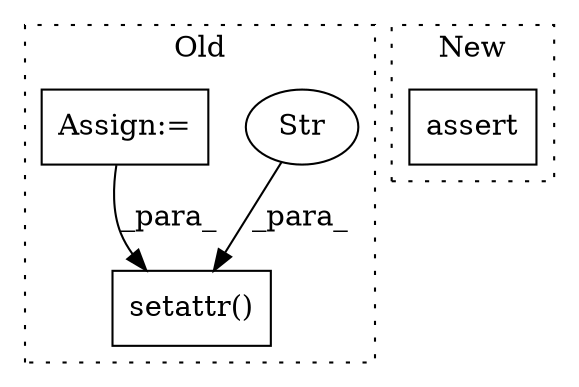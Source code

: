 digraph G {
subgraph cluster0 {
1 [label="setattr()" a="75" s="2066,2110" l="20,1" shape="box"];
3 [label="Str" a="66" s="2095" l="5" shape="ellipse"];
4 [label="Assign:=" a="68" s="2049" l="3" shape="box"];
label = "Old";
style="dotted";
}
subgraph cluster1 {
2 [label="assert" a="65" s="3092" l="7" shape="box"];
label = "New";
style="dotted";
}
3 -> 1 [label="_para_"];
4 -> 1 [label="_para_"];
}